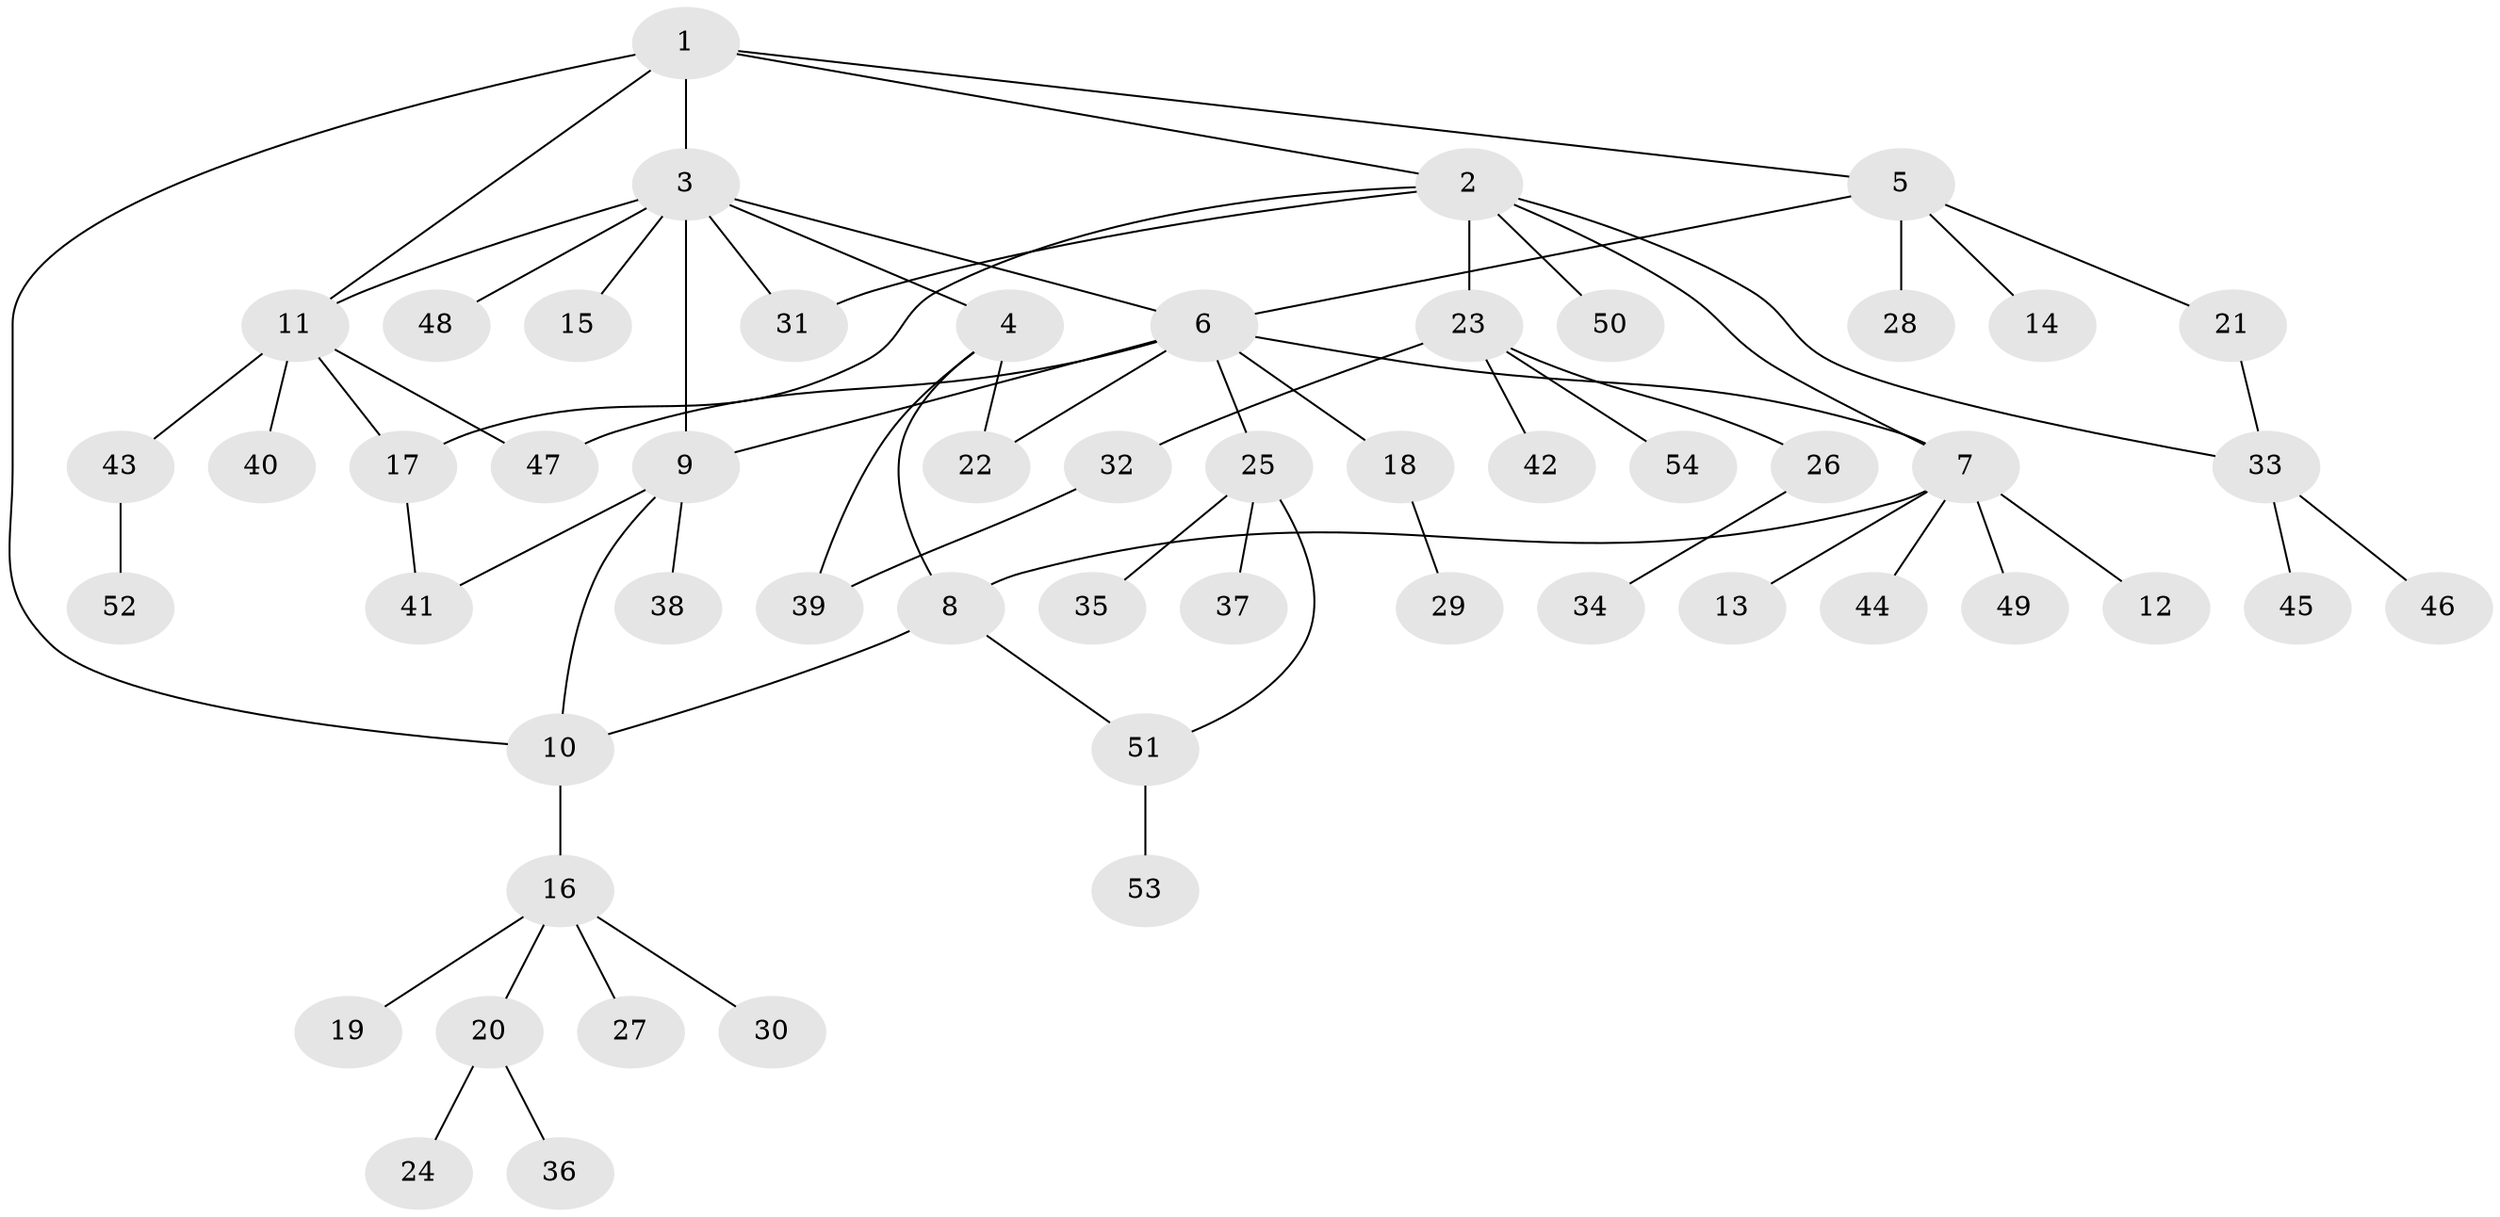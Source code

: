 // Generated by graph-tools (version 1.1) at 2025/26/03/09/25 03:26:34]
// undirected, 54 vertices, 68 edges
graph export_dot {
graph [start="1"]
  node [color=gray90,style=filled];
  1;
  2;
  3;
  4;
  5;
  6;
  7;
  8;
  9;
  10;
  11;
  12;
  13;
  14;
  15;
  16;
  17;
  18;
  19;
  20;
  21;
  22;
  23;
  24;
  25;
  26;
  27;
  28;
  29;
  30;
  31;
  32;
  33;
  34;
  35;
  36;
  37;
  38;
  39;
  40;
  41;
  42;
  43;
  44;
  45;
  46;
  47;
  48;
  49;
  50;
  51;
  52;
  53;
  54;
  1 -- 2;
  1 -- 3;
  1 -- 5;
  1 -- 10;
  1 -- 11;
  2 -- 7;
  2 -- 17;
  2 -- 23;
  2 -- 31;
  2 -- 33;
  2 -- 50;
  3 -- 4;
  3 -- 6;
  3 -- 9;
  3 -- 11;
  3 -- 15;
  3 -- 31;
  3 -- 48;
  4 -- 8;
  4 -- 22;
  4 -- 39;
  5 -- 6;
  5 -- 14;
  5 -- 21;
  5 -- 28;
  6 -- 7;
  6 -- 9;
  6 -- 18;
  6 -- 22;
  6 -- 25;
  6 -- 47;
  7 -- 8;
  7 -- 12;
  7 -- 13;
  7 -- 44;
  7 -- 49;
  8 -- 10;
  8 -- 51;
  9 -- 10;
  9 -- 38;
  9 -- 41;
  10 -- 16;
  11 -- 17;
  11 -- 40;
  11 -- 43;
  11 -- 47;
  16 -- 19;
  16 -- 20;
  16 -- 27;
  16 -- 30;
  17 -- 41;
  18 -- 29;
  20 -- 24;
  20 -- 36;
  21 -- 33;
  23 -- 26;
  23 -- 32;
  23 -- 42;
  23 -- 54;
  25 -- 35;
  25 -- 37;
  25 -- 51;
  26 -- 34;
  32 -- 39;
  33 -- 45;
  33 -- 46;
  43 -- 52;
  51 -- 53;
}
